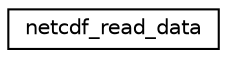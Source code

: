 digraph "Graphical Class Hierarchy"
{
 // INTERACTIVE_SVG=YES
 // LATEX_PDF_SIZE
  edge [fontname="Helvetica",fontsize="10",labelfontname="Helvetica",labelfontsize="10"];
  node [fontname="Helvetica",fontsize="10",shape=record];
  rankdir="LR";
  Node0 [label="netcdf_read_data",height=0.2,width=0.4,color="black", fillcolor="white", style="filled",URL="$interfacenetcdf__io__mod_1_1netcdf__read__data.html",tooltip=" "];
}
